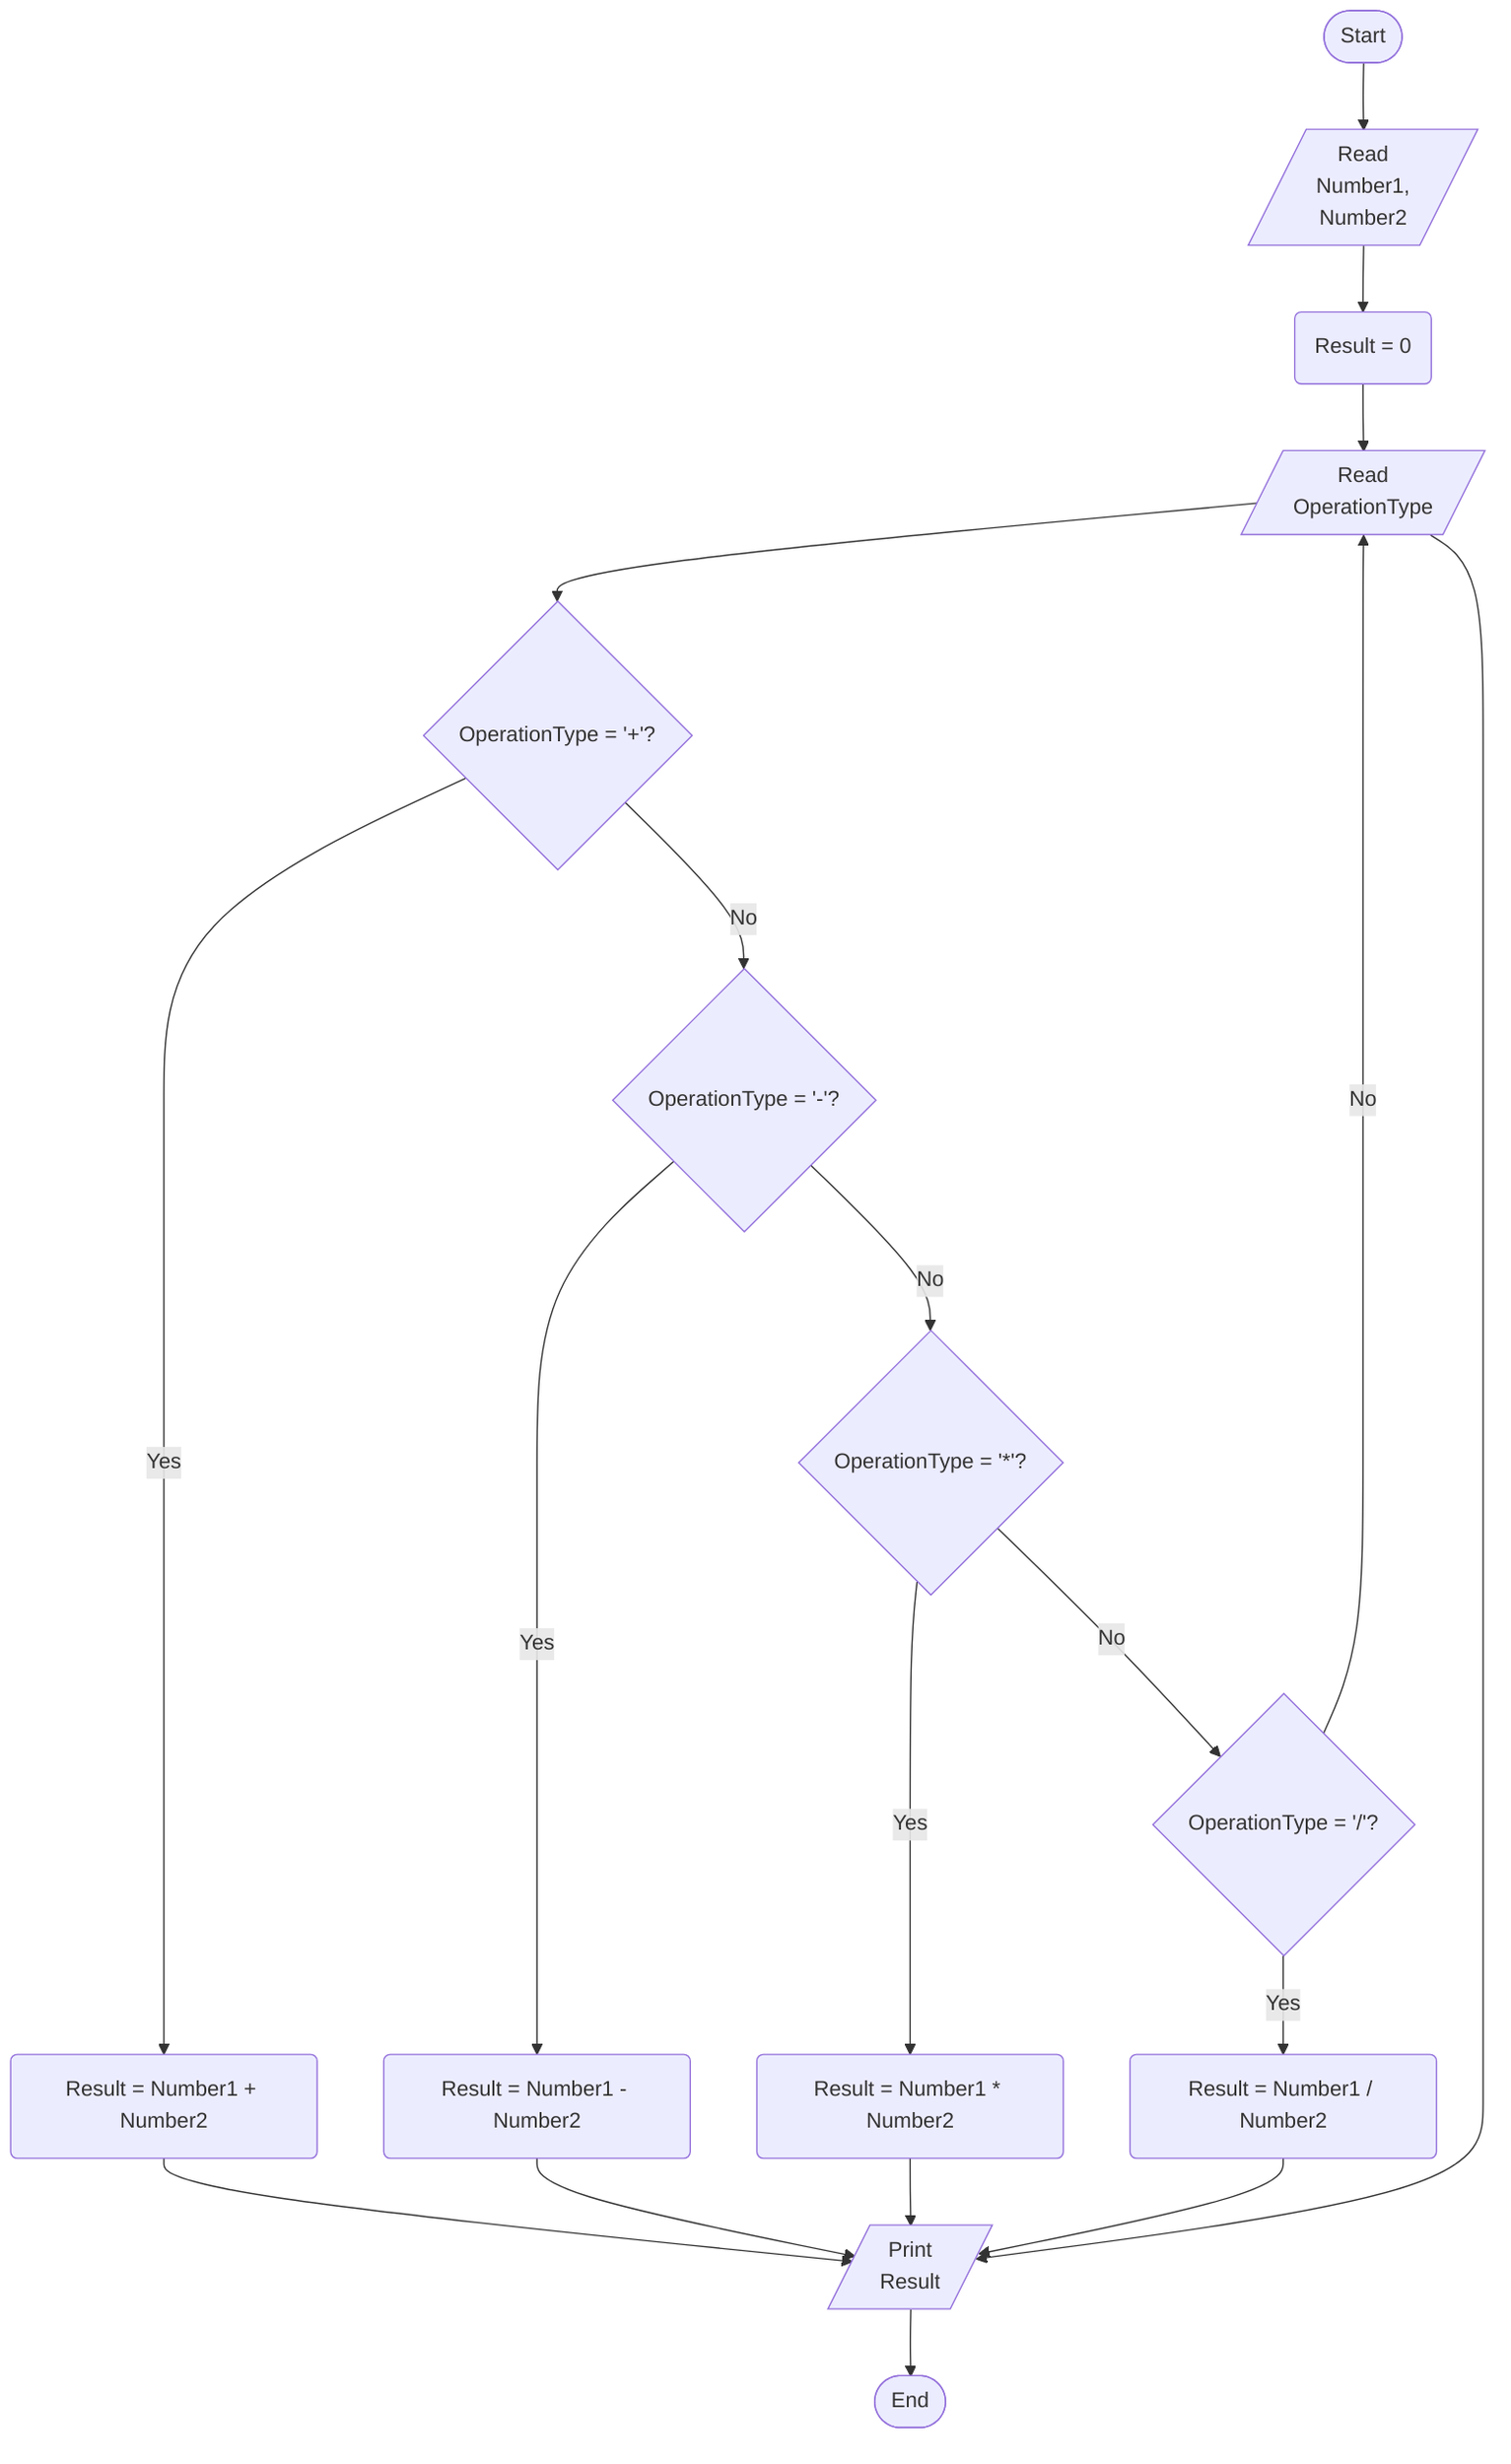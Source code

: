 %% Write a program to ask the user to enter:
%% • Number1
%% • Number2
%% • OperationType
%% Then perform the calculation according to the operation type as follows:
%% • '+': Add the two numbers
%% • '-': Subtract the two numbers
%% • '+': Multiply the two numbers
%% • '+': Divide the two numbers
%% Steps
%% Step 1: Ask the user to enter (Number1, Number2)
%% Step 2: Ask the user to enter (OperationType)
%% Step 3: If OperationType = '+', Then Result = Number1 + Number2
%% Step 4: If OperationType = '-', Then Result = Number1 - Number2
%% Step 5: If OperationType = '*', Then Result = Number1 * Number2
%% Step 6: If OperationType = '/', Then Result = Number1 / Number2, Otherwise go to Step2
%% Step 7: Print Result

flowchart TD
    Start([Start])
    ReadNumber1AndNumber2[/Read\nNumber1,\nNumber2/]
    Result(Result = 0)
    ReadOperationType[/Read\nOperationType/]
    IsOperationTypeEqualTo+{OperationType = '+'?}
    ResultOf+(Result = Number1 + Number2)
    IsOperationTypeEqualTo-{OperationType = '-'?}
    ResultOf-(Result = Number1 - Number2)
    IsOperationTypeEqualTo*{OperationType = '*'?}
    ResultOf*(Result = Number1 * Number2)
    IsOperationTypeEqualTo/{OperationType = '/'?}
    ResultOf/(Result = Number1 / Number2)
    PrintResult[/Print\nResult/]
    End([End])
    Start --> ReadNumber1AndNumber2 --> Result --> ReadOperationType --> IsOperationTypeEqualTo+ -- Yes --> ResultOf+ --> PrintResult
    IsOperationTypeEqualTo+ -- No --> IsOperationTypeEqualTo- -- Yes --> ResultOf- --> PrintResult
    IsOperationTypeEqualTo- -- No --> IsOperationTypeEqualTo* -- Yes --> ResultOf* --> PrintResult
    IsOperationTypeEqualTo* -- No --> IsOperationTypeEqualTo/ -- Yes --> ResultOf/ --> PrintResult
    IsOperationTypeEqualTo/ -- No --> ReadOperationType --> PrintResult --> End